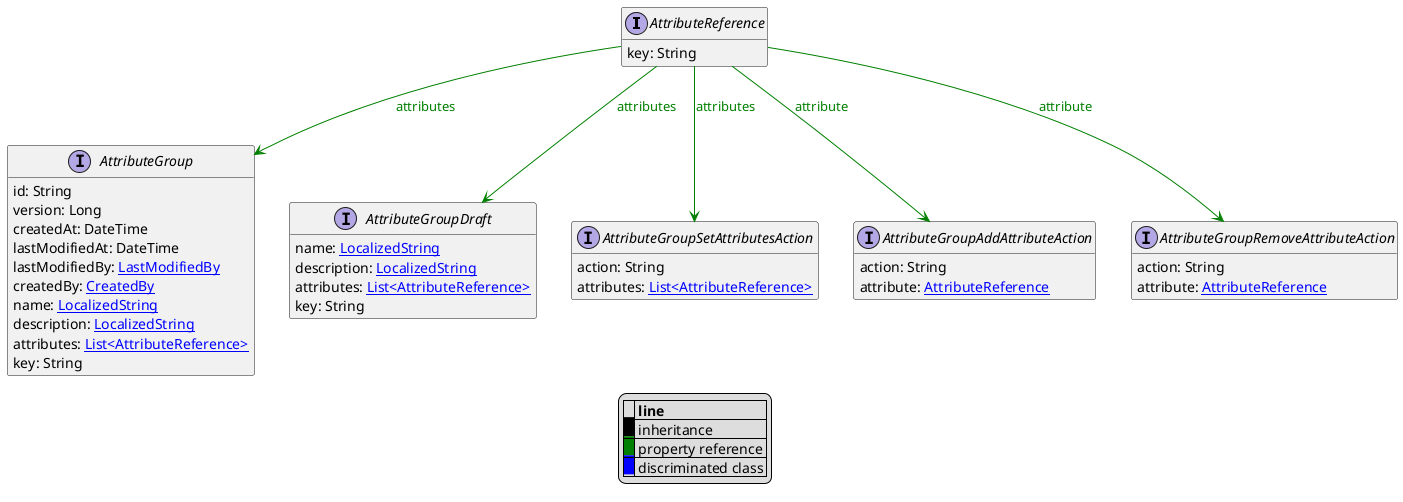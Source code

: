 @startuml

hide empty fields
hide empty methods
legend
|= |= line |
|<back:black>   </back>| inheritance |
|<back:green>   </back>| property reference |
|<back:blue>   </back>| discriminated class |
endlegend
interface AttributeReference [[AttributeReference.svg]]  {
    key: String
}



interface AttributeGroup [[AttributeGroup.svg]]  {
    id: String
    version: Long
    createdAt: DateTime
    lastModifiedAt: DateTime
    lastModifiedBy: [[LastModifiedBy.svg LastModifiedBy]]
    createdBy: [[CreatedBy.svg CreatedBy]]
    name: [[LocalizedString.svg LocalizedString]]
    description: [[LocalizedString.svg LocalizedString]]
    attributes: [[AttributeReference.svg List<AttributeReference>]]
    key: String
}
interface AttributeGroupDraft [[AttributeGroupDraft.svg]]  {
    name: [[LocalizedString.svg LocalizedString]]
    description: [[LocalizedString.svg LocalizedString]]
    attributes: [[AttributeReference.svg List<AttributeReference>]]
    key: String
}
interface AttributeGroupSetAttributesAction [[AttributeGroupSetAttributesAction.svg]]  {
    action: String
    attributes: [[AttributeReference.svg List<AttributeReference>]]
}
interface AttributeGroupAddAttributeAction [[AttributeGroupAddAttributeAction.svg]]  {
    action: String
    attribute: [[AttributeReference.svg AttributeReference]]
}
interface AttributeGroupRemoveAttributeAction [[AttributeGroupRemoveAttributeAction.svg]]  {
    action: String
    attribute: [[AttributeReference.svg AttributeReference]]
}

AttributeReference --> AttributeGroup #green;text:green : "attributes"
AttributeReference --> AttributeGroupDraft #green;text:green : "attributes"
AttributeReference --> AttributeGroupSetAttributesAction #green;text:green : "attributes"
AttributeReference --> AttributeGroupAddAttributeAction #green;text:green : "attribute"
AttributeReference --> AttributeGroupRemoveAttributeAction #green;text:green : "attribute"
@enduml
